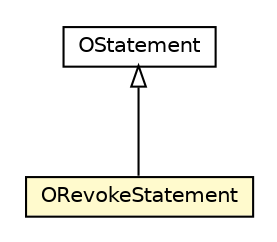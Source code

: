 #!/usr/local/bin/dot
#
# Class diagram 
# Generated by UMLGraph version R5_6-24-gf6e263 (http://www.umlgraph.org/)
#

digraph G {
	edge [fontname="Helvetica",fontsize=10,labelfontname="Helvetica",labelfontsize=10];
	node [fontname="Helvetica",fontsize=10,shape=plaintext];
	nodesep=0.25;
	ranksep=0.5;
	// com.orientechnologies.orient.core.sql.parser.ORevokeStatement
	c3174902 [label=<<table title="com.orientechnologies.orient.core.sql.parser.ORevokeStatement" border="0" cellborder="1" cellspacing="0" cellpadding="2" port="p" bgcolor="lemonChiffon" href="./ORevokeStatement.html">
		<tr><td><table border="0" cellspacing="0" cellpadding="1">
<tr><td align="center" balign="center"> ORevokeStatement </td></tr>
		</table></td></tr>
		</table>>, URL="./ORevokeStatement.html", fontname="Helvetica", fontcolor="black", fontsize=10.0];
	// com.orientechnologies.orient.core.sql.parser.OStatement
	c3174925 [label=<<table title="com.orientechnologies.orient.core.sql.parser.OStatement" border="0" cellborder="1" cellspacing="0" cellpadding="2" port="p" href="./OStatement.html">
		<tr><td><table border="0" cellspacing="0" cellpadding="1">
<tr><td align="center" balign="center"> OStatement </td></tr>
		</table></td></tr>
		</table>>, URL="./OStatement.html", fontname="Helvetica", fontcolor="black", fontsize=10.0];
	//com.orientechnologies.orient.core.sql.parser.ORevokeStatement extends com.orientechnologies.orient.core.sql.parser.OStatement
	c3174925:p -> c3174902:p [dir=back,arrowtail=empty];
}

